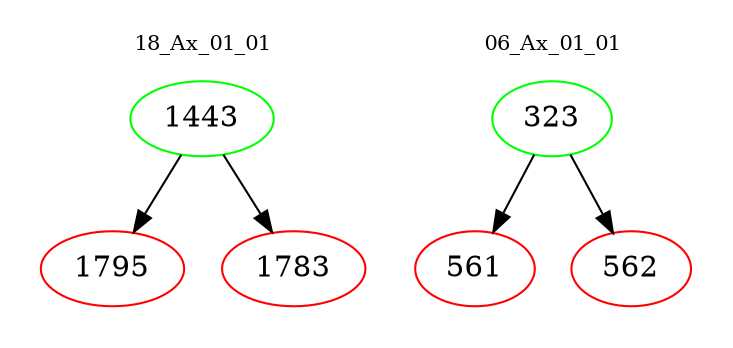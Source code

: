digraph{
subgraph cluster_0 {
color = white
label = "18_Ax_01_01";
fontsize=10;
T0_1443 [label="1443", color="green"]
T0_1443 -> T0_1795 [color="black"]
T0_1795 [label="1795", color="red"]
T0_1443 -> T0_1783 [color="black"]
T0_1783 [label="1783", color="red"]
}
subgraph cluster_1 {
color = white
label = "06_Ax_01_01";
fontsize=10;
T1_323 [label="323", color="green"]
T1_323 -> T1_561 [color="black"]
T1_561 [label="561", color="red"]
T1_323 -> T1_562 [color="black"]
T1_562 [label="562", color="red"]
}
}
